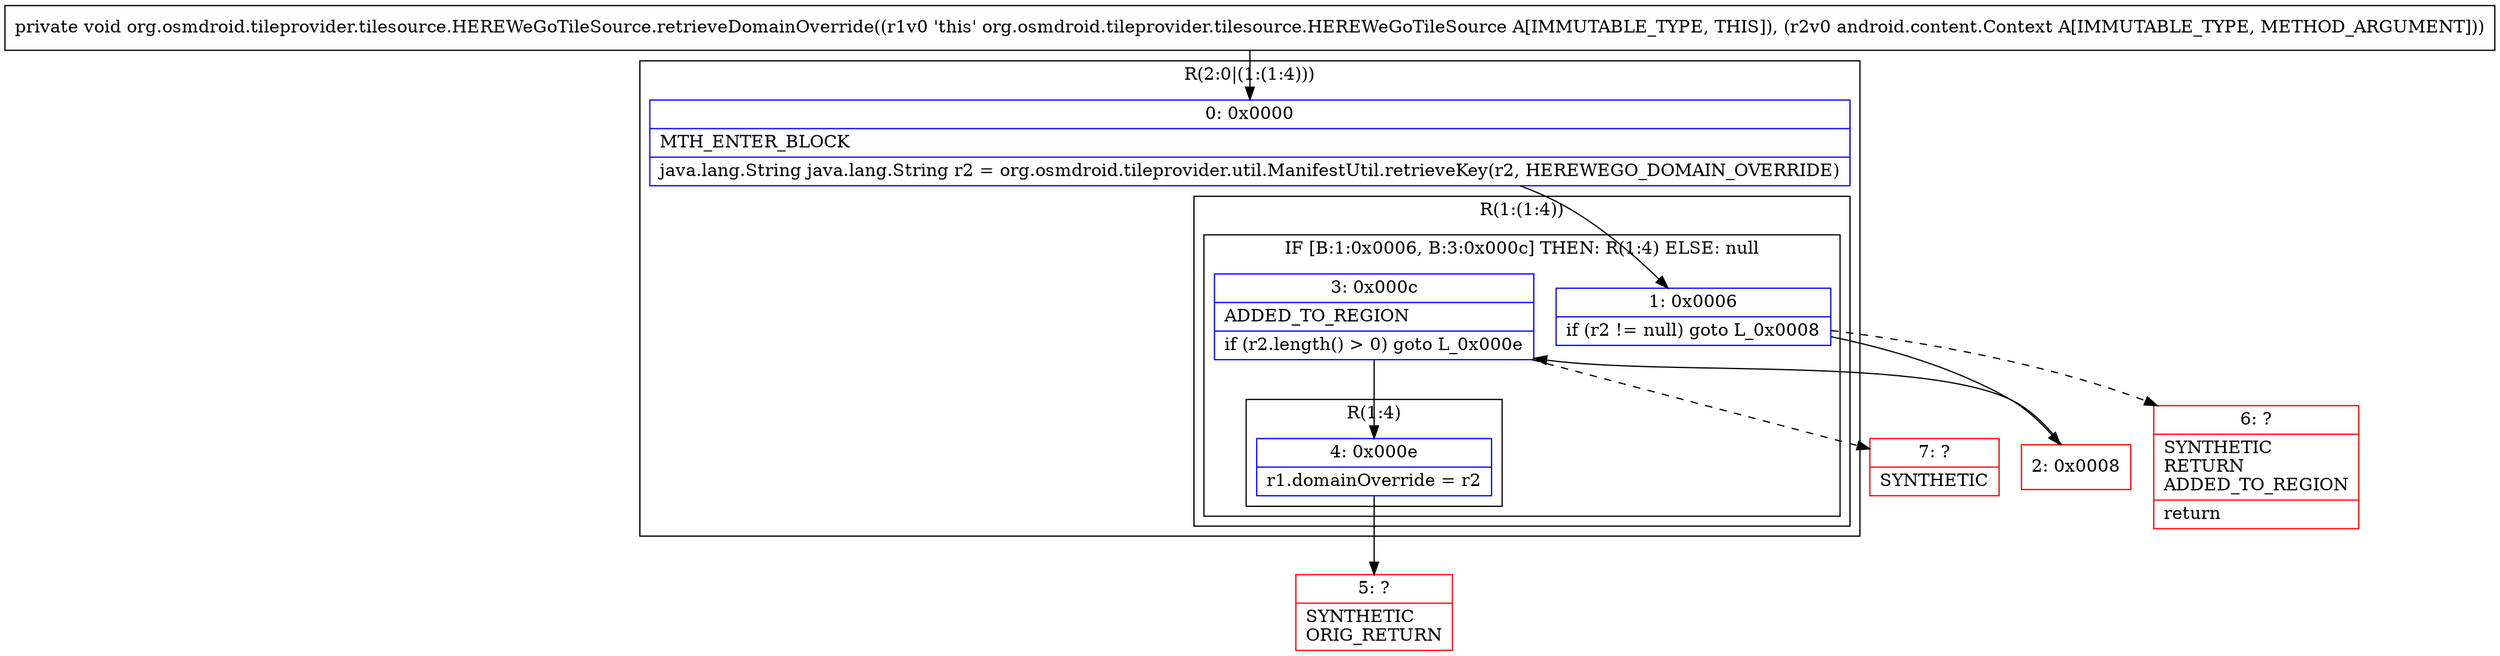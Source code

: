 digraph "CFG fororg.osmdroid.tileprovider.tilesource.HEREWeGoTileSource.retrieveDomainOverride(Landroid\/content\/Context;)V" {
subgraph cluster_Region_466004867 {
label = "R(2:0|(1:(1:4)))";
node [shape=record,color=blue];
Node_0 [shape=record,label="{0\:\ 0x0000|MTH_ENTER_BLOCK\l|java.lang.String java.lang.String r2 = org.osmdroid.tileprovider.util.ManifestUtil.retrieveKey(r2, HEREWEGO_DOMAIN_OVERRIDE)\l}"];
subgraph cluster_Region_784533229 {
label = "R(1:(1:4))";
node [shape=record,color=blue];
subgraph cluster_IfRegion_904974148 {
label = "IF [B:1:0x0006, B:3:0x000c] THEN: R(1:4) ELSE: null";
node [shape=record,color=blue];
Node_1 [shape=record,label="{1\:\ 0x0006|if (r2 != null) goto L_0x0008\l}"];
Node_3 [shape=record,label="{3\:\ 0x000c|ADDED_TO_REGION\l|if (r2.length() \> 0) goto L_0x000e\l}"];
subgraph cluster_Region_727280005 {
label = "R(1:4)";
node [shape=record,color=blue];
Node_4 [shape=record,label="{4\:\ 0x000e|r1.domainOverride = r2\l}"];
}
}
}
}
Node_2 [shape=record,color=red,label="{2\:\ 0x0008}"];
Node_5 [shape=record,color=red,label="{5\:\ ?|SYNTHETIC\lORIG_RETURN\l}"];
Node_6 [shape=record,color=red,label="{6\:\ ?|SYNTHETIC\lRETURN\lADDED_TO_REGION\l|return\l}"];
Node_7 [shape=record,color=red,label="{7\:\ ?|SYNTHETIC\l}"];
MethodNode[shape=record,label="{private void org.osmdroid.tileprovider.tilesource.HEREWeGoTileSource.retrieveDomainOverride((r1v0 'this' org.osmdroid.tileprovider.tilesource.HEREWeGoTileSource A[IMMUTABLE_TYPE, THIS]), (r2v0 android.content.Context A[IMMUTABLE_TYPE, METHOD_ARGUMENT])) }"];
MethodNode -> Node_0;
Node_0 -> Node_1;
Node_1 -> Node_2;
Node_1 -> Node_6[style=dashed];
Node_3 -> Node_4;
Node_3 -> Node_7[style=dashed];
Node_4 -> Node_5;
Node_2 -> Node_3;
}

